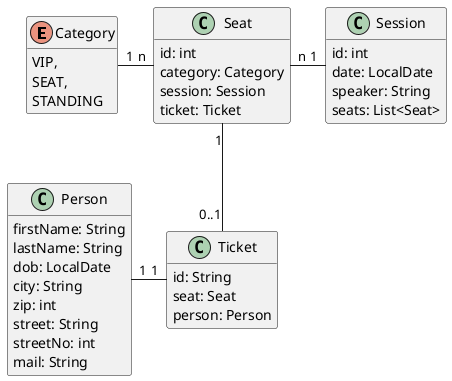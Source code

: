 @startuml
hide empty methods

enum Category {
    VIP,
    SEAT,
    STANDING
}

class Session {
    id: int
    date: LocalDate
    speaker: String
    seats: List<Seat>
}

class Seat {
    id: int
    category: Category
    session: Session
    ticket: Ticket
}

class Ticket {
    id: String
    seat: Seat
    person: Person
}

class Person {
    firstName: String
    lastName: String
    dob: LocalDate
    city: String
    zip: int
    street: String
    streetNo: int
    mail: String
}

Seat "n" -l- "1" Category
Session "1" -l- "n" Seat
Seat "1" -- "0..1" Ticket
Ticket "1" -l- "1" Person

@enduml